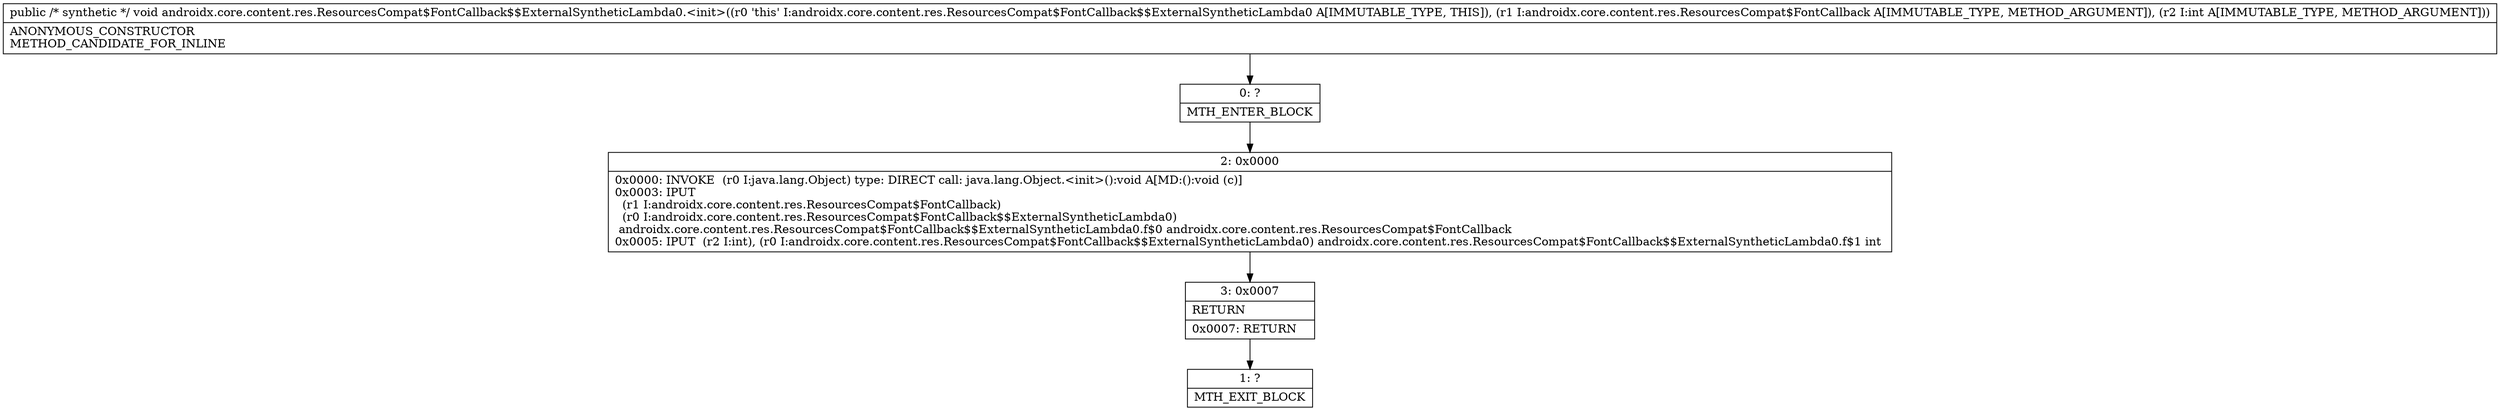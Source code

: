 digraph "CFG forandroidx.core.content.res.ResourcesCompat$FontCallback$$ExternalSyntheticLambda0.\<init\>(Landroidx\/core\/content\/res\/ResourcesCompat$FontCallback;I)V" {
Node_0 [shape=record,label="{0\:\ ?|MTH_ENTER_BLOCK\l}"];
Node_2 [shape=record,label="{2\:\ 0x0000|0x0000: INVOKE  (r0 I:java.lang.Object) type: DIRECT call: java.lang.Object.\<init\>():void A[MD:():void (c)]\l0x0003: IPUT  \l  (r1 I:androidx.core.content.res.ResourcesCompat$FontCallback)\l  (r0 I:androidx.core.content.res.ResourcesCompat$FontCallback$$ExternalSyntheticLambda0)\l androidx.core.content.res.ResourcesCompat$FontCallback$$ExternalSyntheticLambda0.f$0 androidx.core.content.res.ResourcesCompat$FontCallback \l0x0005: IPUT  (r2 I:int), (r0 I:androidx.core.content.res.ResourcesCompat$FontCallback$$ExternalSyntheticLambda0) androidx.core.content.res.ResourcesCompat$FontCallback$$ExternalSyntheticLambda0.f$1 int \l}"];
Node_3 [shape=record,label="{3\:\ 0x0007|RETURN\l|0x0007: RETURN   \l}"];
Node_1 [shape=record,label="{1\:\ ?|MTH_EXIT_BLOCK\l}"];
MethodNode[shape=record,label="{public \/* synthetic *\/ void androidx.core.content.res.ResourcesCompat$FontCallback$$ExternalSyntheticLambda0.\<init\>((r0 'this' I:androidx.core.content.res.ResourcesCompat$FontCallback$$ExternalSyntheticLambda0 A[IMMUTABLE_TYPE, THIS]), (r1 I:androidx.core.content.res.ResourcesCompat$FontCallback A[IMMUTABLE_TYPE, METHOD_ARGUMENT]), (r2 I:int A[IMMUTABLE_TYPE, METHOD_ARGUMENT]))  | ANONYMOUS_CONSTRUCTOR\lMETHOD_CANDIDATE_FOR_INLINE\l}"];
MethodNode -> Node_0;Node_0 -> Node_2;
Node_2 -> Node_3;
Node_3 -> Node_1;
}

